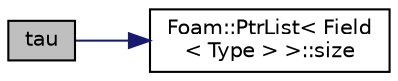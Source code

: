 digraph "tau"
{
  bgcolor="transparent";
  edge [fontname="Helvetica",fontsize="10",labelfontname="Helvetica",labelfontsize="10"];
  node [fontname="Helvetica",fontsize="10",shape=record];
  rankdir="LR";
  Node1 [label="tau",height=0.2,width=0.4,color="black", fillcolor="grey75", style="filled", fontcolor="black"];
  Node1 -> Node2 [color="midnightblue",fontsize="10",style="solid",fontname="Helvetica"];
  Node2 [label="Foam::PtrList\< Field\l\< Type \> \>::size",height=0.2,width=0.4,color="black",URL="$a02037.html#a723361dc2020160f5492e8fe2d09fa44",tooltip="Return the number of elements in the PtrList. "];
}
